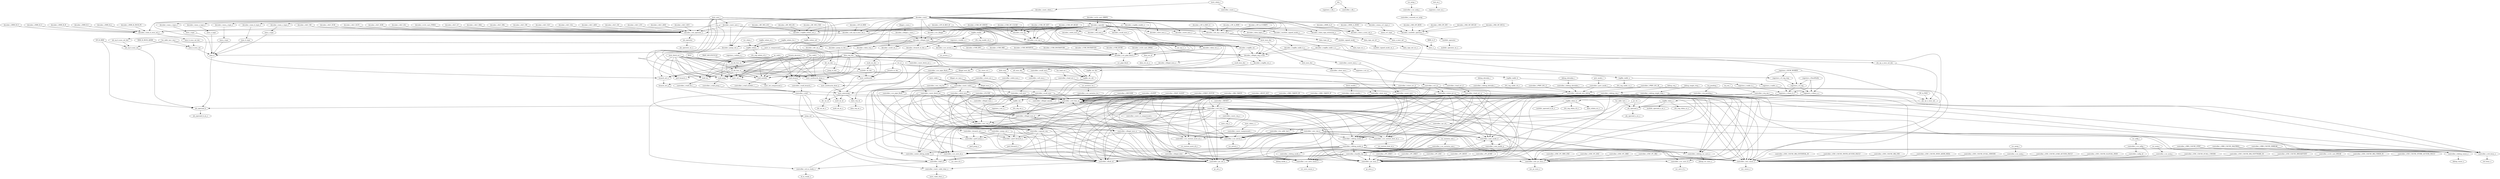 strict digraph "()" {
	regfile_wdata_ex_i -> regfile_wdata	 [weight=1.0];
	"decoder_i.ALU_EQ" -> "decoder_i.alu_operator_o"	 [weight=1.0];
	"decoder_i.CSR_OP_SET" -> "decoder_i.csr_op_o"	 [weight=1.0];
	"decoder_i.CSR_OP_SET" -> "decoder_i.csr_pipe_flush_o"	 [weight=2.0];
	"decoder_i.CSR_OP_SET" -> "decoder_i.csr_op"	 [weight=1.0];
	div_en_id -> div_en_ex_o	 [weight=1.0];
	"controller_i.instr_valid_i" -> "controller_i.ctrl_fsm_ns"	 [weight=1.0];
	"controller_i.instr_valid_i" -> "controller_i.perf_tbranch_o"	 [weight=1.0];
	"controller_i.instr_valid_i" -> "controller_i.wfi_insn"	 [weight=1.0];
	"controller_i.instr_valid_i" -> "controller_i.mret_insn"	 [weight=1.0];
	"controller_i.instr_valid_i" -> "controller_i.dret_insn"	 [weight=1.0];
	"controller_i.instr_valid_i" -> "controller_i.pc_set_o"	 [weight=1.0];
	"controller_i.instr_valid_i" -> "controller_i.pc_mux_o"	 [weight=1.0];
	"controller_i.instr_valid_i" -> "controller_i.perf_jump_o"	 [weight=1.0];
	"controller_i.instr_valid_i" -> "controller_i.ebrk_insn"	 [weight=1.0];
	"controller_i.instr_valid_i" -> "controller_i.halt_if"	 [weight=2.0];
	"controller_i.instr_valid_i" -> "controller_i.ecall_insn"	 [weight=1.0];
	"controller_i.instr_valid_i" -> "controller_i.enter_debug_mode"	 [weight=1.0];
	"controller_i.instr_valid_i" -> "controller_i.csr_pipe_flush"	 [weight=1.0];
	"controller_i.instr_valid_i" -> "controller_i.instr_fetch_err"	 [weight=1.0];
	"decoder_i.csr_illegal" -> "decoder_i.illegal_insn"	 [weight=1.0];
	clk_i -> "registers_i.clk_i"	 [weight=1.0];
	clk_i -> "controller_i.clk_i"	 [weight=1.0];
	"decoder_i.CSR_DPC" -> "decoder_i.csr_pipe_flush_o"	 [weight=1.0];
	"decoder_i.div_en_o" -> div_en_dec	 [weight=1.0];
	"controller_i.lsu_addr_last_i" -> "controller_i.csr_mtval_o"	 [weight=2.0];
	"controller_i.illegal_umode" -> "controller_i.illegal_insn_d"	 [weight=1.0];
	branch_decision_i -> instr_ret_o	 [weight=1.0];
	branch_decision_i -> instr_multicycle_done_n	 [weight=1.0];
	branch_decision_i -> id_wb_fsm_ns	 [weight=1.0];
	branch_decision_i -> branch_set_n	 [weight=1.0];
	branch_decision_i -> stall_branch	 [weight=1.0];
	imm_j_type -> imm_b	 [weight=1.0];
	"controller_i.fetch_enable_i" -> "controller_i.ctrl_fsm_ns"	 [weight=1.0];
	"controller_i.PC_ERET" -> "controller_i.pc_mux_o"	 [weight=1.0];
	"decoder_i.instr_rdata_i" -> "decoder_i.instr"	 [weight=1.0];
	"controller_i.EXC_CAUSE_INSN_ADDR_MISA" -> "controller_i.exc_cause_o"	 [weight=1.0];
	"registers_i.DataWidth" -> "registers_i.rdata_a_o"	 [weight=1.0];
	"registers_i.DataWidth" -> "registers_i.rdata_b_o"	 [weight=1.0];
	"registers_i.DataWidth" -> "registers_i.rf_reg"	 [weight=1.0];
	"controller_i.FLUSH" -> "controller_i.ctrl_fsm_ns"	 [weight=1.0];
	"controller_i.FLUSH" -> "controller_i.illegal_insn_d"	 [weight=1.0];
	"controller_i.FLUSH" -> "controller_i.exc_req_d"	 [weight=1.0];
	"decoder_i.sv2v_cast_F99D1" -> "decoder_i.alu_operator_o"	 [weight=1.0];
	"controller_i.EXC_CAUSE_ECALL_MMODE" -> "controller_i.exc_cause_o"	 [weight=1.0];
	"decoder_i.ALU_LT" -> "decoder_i.alu_operator_o"	 [weight=1.0];
	lsu_addr_incr_req_i -> imm_b_mux_sel	 [weight=1.0];
	lsu_addr_incr_req_i -> alu_op_a_mux_sel	 [weight=1.0];
	lsu_addr_incr_req_i -> alu_op_b_mux_sel	 [weight=1.0];
	imm_a -> alu_operand_a	 [weight=1.0];
	stall_lsu -> "controller_i.stall_lsu_i"	 [weight=1.0];
	csr_meip_i -> "controller_i.csr_meip_i"	 [weight=1.0];
	"decoder_i.MD_OP_REM" -> "decoder_i.multdiv_operator_o"	 [weight=2.0];
	alu_op_a_mux_sel_dec -> alu_op_a_mux_sel	 [weight=1.0];
	"decoder_i.multdiv_operator_o" -> multdiv_operator	 [weight=1.0];
	branch_in_dec -> instr_multicycle	 [weight=1.0];
	branch_in_dec -> stall_branch	 [weight=1.0];
	data_req_dec -> stall_lsu	 [weight=3.0];
	data_req_dec -> instr_multicycle	 [weight=1.0];
	data_req_dec -> instr_ret_o	 [weight=2.0];
	data_req_dec -> instr_multicycle_done_n	 [weight=2.0];
	data_req_dec -> regfile_we	 [weight=1.0];
	data_req_dec -> stall_multdiv	 [weight=2.0];
	data_req_dec -> stall_jump	 [weight=2.0];
	data_req_dec -> id_wb_fsm_ns	 [weight=2.0];
	data_req_dec -> data_req_id	 [weight=1.0];
	data_req_dec -> regfile_we_wb	 [weight=2.0];
	data_req_dec -> stall_branch	 [weight=2.0];
	"decoder_i.ALU_SRA" -> "decoder_i.alu_operator_o"	 [weight=2.0];
	"controller_i.exc_req_lsu" -> "controller_i.special_req"	 [weight=1.0];
	"decoder_i.ALU_SRL" -> "decoder_i.alu_operator_o"	 [weight=2.0];
	"controller_i.special_req" -> "controller_i.ctrl_fsm_ns"	 [weight=3.0];
	"controller_i.special_req" -> "controller_i.perf_tbranch_o"	 [weight=1.0];
	"controller_i.special_req" -> "controller_i.pc_set_o"	 [weight=1.0];
	"controller_i.special_req" -> "controller_i.pc_mux_o"	 [weight=1.0];
	"controller_i.special_req" -> "controller_i.perf_jump_o"	 [weight=1.0];
	"controller_i.special_req" -> "controller_i.halt_if"	 [weight=3.0];
	"controller_i.special_req" -> "controller_i.flush_id"	 [weight=1.0];
	debug_single_step_i -> "controller_i.debug_single_step_i"	 [weight=1.0];
	"decoder_i.jump_in_dec_o" -> jump_in_dec	 [weight=1.0];
	"decoder_i.alu_op_a_mux_sel_o" -> alu_op_a_mux_sel_dec	 [weight=1.0];
	"decoder_i.alu_op_a_mux_sel_o" -> "decoder_i.illegal_reg_rv32e"	 [weight=1.0];
	"decoder_i.ebrk_insn_o" -> ebrk_insn	 [weight=1.0];
	regfile_raddr_a -> "registers_i.raddr_a_i"	 [weight=1.0];
	regfile_raddr_a -> rfvi_reg_raddr_ra_o	 [weight=1.0];
	regfile_raddr_b -> "registers_i.raddr_b_i"	 [weight=1.0];
	regfile_raddr_b -> rfvi_reg_raddr_rb_o	 [weight=1.0];
	"controller_i.ctrl_fsm_ns" -> "controller_i.ctrl_fsm_cs"	 [weight=1.0];
	"controller_i.load_err_q" -> "controller_i.ctrl_fsm_ns"	 [weight=3.0];
	"controller_i.load_err_q" -> "controller_i.csr_restore_mret_id_o"	 [weight=1.0];
	"controller_i.load_err_q" -> "controller_i.pc_set_o"	 [weight=10.0];
	"controller_i.load_err_q" -> "controller_i.csr_save_id_o"	 [weight=8.0];
	"controller_i.load_err_q" -> "controller_i.csr_save_cause_o"	 [weight=8.0];
	"controller_i.load_err_q" -> "controller_i.exc_cause_o"	 [weight=6.0];
	"controller_i.load_err_q" -> "controller_i.pc_mux_o"	 [weight=9.0];
	"controller_i.load_err_q" -> "controller_i.csr_mtval_o"	 [weight=4.0];
	"controller_i.load_err_q" -> "controller_i.csr_restore_dret_id_o"	 [weight=1.0];
	"controller_i.load_err_q" -> "controller_i.flush_id"	 [weight=1.0];
	"controller_i.load_err_q" -> "controller_i.debug_mode_d"	 [weight=1.0];
	"controller_i.load_err_q" -> "controller_i.exc_pc_mux_o"	 [weight=7.0];
	"controller_i.load_err_q" -> "controller_i.nmi_mode_d"	 [weight=1.0];
	"controller_i.stall_jump_i" -> "controller_i.stall"	 [weight=1.0];
	"controller_i.PC_DRET" -> "controller_i.pc_mux_o"	 [weight=1.0];
	"controller_i.load_err_i" -> "controller_i.exc_req_lsu"	 [weight=1.0];
	"controller_i.load_err_i" -> "controller_i.load_err_d"	 [weight=1.0];
	"controller_i.store_err_q" -> "controller_i.ctrl_fsm_ns"	 [weight=3.0];
	"controller_i.store_err_q" -> "controller_i.csr_restore_mret_id_o"	 [weight=1.0];
	"controller_i.store_err_q" -> "controller_i.pc_set_o"	 [weight=10.0];
	"controller_i.store_err_q" -> "controller_i.csr_save_id_o"	 [weight=8.0];
	"controller_i.store_err_q" -> "controller_i.csr_save_cause_o"	 [weight=8.0];
	"controller_i.store_err_q" -> "controller_i.exc_cause_o"	 [weight=8.0];
	"controller_i.store_err_q" -> "controller_i.pc_mux_o"	 [weight=9.0];
	"controller_i.store_err_q" -> "controller_i.csr_mtval_o"	 [weight=6.0];
	"controller_i.store_err_q" -> "controller_i.csr_restore_dret_id_o"	 [weight=1.0];
	"controller_i.store_err_q" -> "controller_i.flush_id"	 [weight=1.0];
	"controller_i.store_err_q" -> "controller_i.debug_mode_d"	 [weight=1.0];
	"controller_i.store_err_q" -> "controller_i.exc_pc_mux_o"	 [weight=7.0];
	"controller_i.store_err_q" -> "controller_i.nmi_mode_d"	 [weight=1.0];
	"controller_i.load_err_d" -> "controller_i.load_err_q"	 [weight=1.0];
	lsu_load_err_i -> "controller_i.load_err_i"	 [weight=1.0];
	lsu_load_err_i -> regfile_we_wb	 [weight=1.0];
	"registers_i.raddr_a_i" -> "registers_i.rdata_a_o"	 [weight=1.0];
	"controller_i.jump_set_i" -> "controller_i.perf_tbranch_o"	 [weight=1.0];
	"controller_i.jump_set_i" -> "controller_i.pc_set_o"	 [weight=1.0];
	"controller_i.jump_set_i" -> "controller_i.pc_mux_o"	 [weight=1.0];
	"controller_i.jump_set_i" -> "controller_i.perf_jump_o"	 [weight=2.0];
	imm_b_type -> imm_b	 [weight=1.0];
	"decoder_i.ALU_OR" -> "decoder_i.alu_operator_o"	 [weight=2.0];
	irq_pending_i -> "controller_i.irq_pending_i"	 [weight=1.0];
	"controller_i.debug_ebreaku_i" -> "controller_i.ebreak_into_debug"	 [weight=1.0];
	imm_b_mux_sel -> imm_b	 [weight=8.0];
	"controller_i.irq_nm_i" -> "controller_i.ctrl_fsm_ns"	 [weight=1.0];
	"controller_i.irq_nm_i" -> "controller_i.ctrl_busy_o"	 [weight=1.0];
	"controller_i.irq_nm_i" -> "controller_i.exc_cause_o"	 [weight=5.0];
	"controller_i.irq_nm_i" -> "controller_i.handle_irq"	 [weight=1.0];
	"controller_i.irq_nm_i" -> "controller_i.nmi_mode_d"	 [weight=1.0];
	instr_rdata_c_i -> "controller_i.instr_compressed_i"	 [weight=1.0];
	"controller_i.PC_EXC" -> "controller_i.pc_mux_o"	 [weight=9.0];
	"controller_i.perf_tbranch_o" -> perf_tbranch_o	 [weight=1.0];
	"controller_i.rst_ni" -> "controller_i.load_err_q"	 [weight=2.0];
	"controller_i.rst_ni" -> "controller_i.store_err_q"	 [weight=2.0];
	"controller_i.rst_ni" -> "controller_i.ctrl_fsm_cs"	 [weight=2.0];
	"controller_i.rst_ni" -> "controller_i.debug_mode_q"	 [weight=2.0];
	"controller_i.rst_ni" -> "controller_i.illegal_insn_q"	 [weight=2.0];
	"controller_i.rst_ni" -> "controller_i.nmi_mode_q"	 [weight=2.0];
	"controller_i.rst_ni" -> "controller_i.exc_req_q"	 [weight=2.0];
	debug_ebreakm_i -> "controller_i.debug_ebreakm_i"	 [weight=1.0];
	alu_op_a_mux_sel -> alu_operand_a	 [weight=5.0];
	"controller_i.EXC_PC_IRQ" -> "controller_i.exc_pc_mux_o"	 [weight=6.0];
	"decoder_i.data_type_o" -> data_type_id	 [weight=1.0];
	"controller_i.csr_restore_mret_id_o" -> csr_restore_mret_id_o	 [weight=1.0];
	"controller_i.instr_fetch_err_i" -> "controller_i.instr_fetch_err"	 [weight=1.0];
	"controller_i.EXC_CAUSE_LOAD_ACCESS_FAULT" -> "controller_i.exc_cause_o"	 [weight=1.0];
	"decoder_i.OP_B_REG_B" -> "decoder_i.illegal_reg_rv32e"	 [weight=1.0];
	"decoder_i.OP_B_REG_B" -> "decoder_i.alu_op_b_mux_sel_o"	 [weight=22.0];
	"controller_i.csr_pipe_flush_i" -> "controller_i.csr_pipe_flush"	 [weight=1.0];
	"decoder_i.OP_A_IMM" -> "decoder_i.alu_op_a_mux_sel_o"	 [weight=3.0];
	"decoder_i.OP_A_CURRPC" -> "decoder_i.alu_op_a_mux_sel_o"	 [weight=6.0];
	multdiv_en_dec -> instr_multicycle	 [weight=1.0];
	multdiv_en_dec -> regfile_we	 [weight=1.0];
	multdiv_en_dec -> stall_multdiv	 [weight=1.0];
	"decoder_i.IMM_B_J" -> "decoder_i.imm_b_mux_sel_o"	 [weight=1.0];
	instr_multicycle -> instr_executing	 [weight=1.0];
	id_wb_fsm_cs -> stall_lsu	 [weight=2.0];
	id_wb_fsm_cs -> instr_ret_o	 [weight=3.0];
	id_wb_fsm_cs -> instr_multicycle_done_n	 [weight=6.0];
	id_wb_fsm_cs -> stall_multdiv	 [weight=2.0];
	id_wb_fsm_cs -> perf_branch_o	 [weight=1.0];
	id_wb_fsm_cs -> stall_jump	 [weight=2.0];
	id_wb_fsm_cs -> id_wb_fsm_ns	 [weight=7.0];
	id_wb_fsm_cs -> branch_set_n	 [weight=1.0];
	id_wb_fsm_cs -> regfile_we_wb	 [weight=1.0];
	id_wb_fsm_cs -> stall_branch	 [weight=2.0];
	"decoder_i.wfi_insn_o" -> wfi_insn_dec	 [weight=1.0];
	"controller_i.debug_req_i" -> "controller_i.ctrl_fsm_ns"	 [weight=1.0];
	"controller_i.debug_req_i" -> "controller_i.ctrl_busy_o"	 [weight=1.0];
	"controller_i.debug_req_i" -> "controller_i.debug_cause_o"	 [weight=2.0];
	"controller_i.debug_req_i" -> "controller_i.pc_set_o"	 [weight=2.0];
	"controller_i.debug_req_i" -> "controller_i.debug_csr_save_o"	 [weight=2.0];
	"controller_i.debug_req_i" -> "controller_i.csr_save_if_o"	 [weight=2.0];
	"controller_i.debug_req_i" -> "controller_i.csr_save_cause_o"	 [weight=2.0];
	"controller_i.debug_req_i" -> "controller_i.pc_mux_o"	 [weight=2.0];
	"controller_i.debug_req_i" -> "controller_i.flush_id"	 [weight=2.0];
	"controller_i.debug_req_i" -> "controller_i.enter_debug_mode"	 [weight=1.0];
	"controller_i.debug_req_i" -> "controller_i.debug_mode_d"	 [weight=2.0];
	"controller_i.debug_req_i" -> "controller_i.exc_pc_mux_o"	 [weight=2.0];
	"controller_i.ebrk_insn_i" -> "controller_i.ebrk_insn"	 [weight=1.0];
	regfile_rdata_a -> multdiv_operand_a_ex_o	 [weight=1.0];
	regfile_rdata_a -> rfvi_reg_rdata_ra_o	 [weight=1.0];
	regfile_rdata_a -> alu_operand_a	 [weight=1.0];
	regfile_rdata_b -> data_wdata_ex_o	 [weight=1.0];
	regfile_rdata_b -> multdiv_operand_b_ex_o	 [weight=1.0];
	regfile_rdata_b -> rfvi_reg_rdata_rb_o	 [weight=1.0];
	regfile_rdata_b -> alu_operand_b	 [weight=1.0];
	"decoder_i.CSR_OP_CLEAR" -> "decoder_i.csr_op_o"	 [weight=1.0];
	"decoder_i.CSR_OP_CLEAR" -> "decoder_i.csr_op"	 [weight=1.0];
	lsu_addr_last_i -> "controller_i.lsu_addr_last_i"	 [weight=1.0];
	lsu_addr_last_i -> alu_operand_a	 [weight=1.0];
	"decoder_i.ALU_SLT" -> "decoder_i.alu_operator_o"	 [weight=2.0];
	"controller_i.wfi_insn" -> "controller_i.illegal_umode"	 [weight=1.0];
	"controller_i.wfi_insn" -> "controller_i.special_req"	 [weight=1.0];
	"controller_i.wfi_insn" -> "controller_i.ctrl_fsm_ns"	 [weight=2.0];
	"decoder_i.imm_u_type_o" -> imm_u_type	 [weight=1.0];
	"decoder_i.ALU_SLL" -> "decoder_i.alu_operator_o"	 [weight=2.0];
	"controller_i.DBG_TAKEN_ID" -> "controller_i.ctrl_fsm_ns"	 [weight=1.0];
	"controller_i.DBG_TAKEN_IF" -> "controller_i.ctrl_fsm_ns"	 [weight=3.0];
	"decoder_i.illegal_reg_rv32e" -> "decoder_i.illegal_insn_o"	 [weight=1.0];
	"decoder_i.illegal_reg_rv32e" -> "decoder_i.regfile_we_o"	 [weight=1.0];
	instr_ret_o -> instr_ret_compressed_o	 [weight=1.0];
	instr_multicycle_done_q -> instr_multicycle_done_n	 [weight=1.0];
	instr_multicycle_done_q -> instr_executing	 [weight=1.0];
	mult_en_dec -> multdiv_en_dec	 [weight=1.0];
	mult_en_dec -> mult_en_id	 [weight=1.0];
	WAIT_MULTICYCLE -> id_wb_fsm_ns	 [weight=4.0];
	instr_multicycle_done_n -> instr_multicycle_done_q	 [weight=1.0];
	regfile_wdata_lsu_i -> regfile_wdata	 [weight=1.0];
	instr_fetch_err_i -> stall_lsu	 [weight=1.0];
	instr_fetch_err_i -> "controller_i.instr_fetch_err_i"	 [weight=1.0];
	instr_fetch_err_i -> instr_ret_o	 [weight=2.0];
	instr_fetch_err_i -> instr_multicycle_done_n	 [weight=5.0];
	instr_fetch_err_i -> stall_multdiv	 [weight=1.0];
	instr_fetch_err_i -> perf_branch_o	 [weight=1.0];
	instr_fetch_err_i -> stall_jump	 [weight=1.0];
	instr_fetch_err_i -> id_wb_fsm_ns	 [weight=4.0];
	instr_fetch_err_i -> branch_set_n	 [weight=1.0];
	instr_fetch_err_i -> instr_executing	 [weight=1.0];
	instr_fetch_err_i -> stall_branch	 [weight=1.0];
	regfile_wdata -> "registers_i.wdata_a_i"	 [weight=1.0];
	regfile_wdata -> rfvi_reg_wdata_rd_o	 [weight=1.0];
	"controller_i.debug_ebreakm_i" -> "controller_i.ebreak_into_debug"	 [weight=1.0];
	"registers_i.rdata_a_o" -> regfile_rdata_a	 [weight=1.0];
	"decoder_i.IMM_B_INCR_PC" -> "decoder_i.imm_b_mux_sel_o"	 [weight=3.0];
	multdiv_signed_mode -> multdiv_signed_mode_ex_o	 [weight=1.0];
	debug_ebreaku_i -> "controller_i.debug_ebreaku_i"	 [weight=1.0];
	"controller_i.stall_branch_i" -> "controller_i.stall"	 [weight=1.0];
	"controller_i.ecall_insn_i" -> "controller_i.ecall_insn"	 [weight=1.0];
	"decoder_i.IMM_A_Z" -> "decoder_i.imm_a_mux_sel_o"	 [weight=1.0];
	"controller_i.DECODE" -> "controller_i.ctrl_fsm_ns"	 [weight=10.0];
	instr_valid_i -> "controller_i.instr_valid_i"	 [weight=1.0];
	instr_valid_i -> illegal_insn_o	 [weight=1.0];
	pc_id_i -> "controller_i.pc_id_i"	 [weight=1.0];
	pc_id_i -> alu_operand_a	 [weight=1.0];
	"controller_i.SLEEP" -> "controller_i.ctrl_fsm_ns"	 [weight=1.0];
	"registers_i.raddr_b_i" -> "registers_i.rdata_b_o"	 [weight=1.0];
	"controller_i.mret_insn" -> "controller_i.illegal_umode"	 [weight=1.0];
	"controller_i.mret_insn" -> "controller_i.special_req"	 [weight=1.0];
	"controller_i.mret_insn" -> "controller_i.ctrl_fsm_ns"	 [weight=2.0];
	"controller_i.mret_insn" -> "controller_i.csr_restore_mret_id_o"	 [weight=1.0];
	"controller_i.mret_insn" -> "controller_i.pc_set_o"	 [weight=2.0];
	"controller_i.mret_insn" -> "controller_i.pc_mux_o"	 [weight=2.0];
	"controller_i.mret_insn" -> "controller_i.csr_restore_dret_id_o"	 [weight=1.0];
	"controller_i.mret_insn" -> "controller_i.debug_mode_d"	 [weight=1.0];
	"controller_i.mret_insn" -> "controller_i.nmi_mode_d"	 [weight=1.0];
	"controller_i.WAIT_SLEEP" -> "controller_i.ctrl_fsm_ns"	 [weight=1.0];
	"controller_i.EXC_PC_DBG_EXC" -> "controller_i.exc_pc_mux_o"	 [weight=1.0];
	"controller_i.EXC_CAUSE_ILLEGAL_INSN" -> "controller_i.exc_cause_o"	 [weight=1.0];
	"controller_i.csr_mfip_i" -> "controller_i.exc_cause_o"	 [weight=4.0];
	"controller_i.csr_mfip_i" -> "controller_i.mfip_id"	 [weight=135.0];
	"controller_i.ctrl_busy_o" -> ctrl_busy_o	 [weight=1.0];
	regfile_we -> "registers_i.we_a_i"	 [weight=1.0];
	regfile_we -> rfvi_reg_we_o	 [weight=1.0];
	"controller_i.csr_msip_i" -> "controller_i.exc_cause_o"	 [weight=2.0];
	"decoder_i.csr_op_o" -> "decoder_i.csr_pipe_flush_o"	 [weight=5.0];
	"decoder_i.csr_op_o" -> csr_op_o	 [weight=1.0];
	csr_mstatus_mie_i -> "controller_i.csr_mstatus_mie_i"	 [weight=1.0];
	"controller_i.debug_cause_o" -> debug_cause_o	 [weight=1.0];
	IDLE -> id_wb_fsm_cs	 [weight=1.0];
	IDLE -> id_wb_fsm_ns	 [weight=2.0];
	"controller_i.EXC_CAUSE_ECALL_UMODE" -> "controller_i.exc_cause_o"	 [weight=1.0];
	"controller_i.dret_insn" -> "controller_i.special_req"	 [weight=1.0];
	"controller_i.dret_insn" -> "controller_i.ctrl_fsm_ns"	 [weight=2.0];
	"controller_i.dret_insn" -> "controller_i.pc_set_o"	 [weight=1.0];
	"controller_i.dret_insn" -> "controller_i.pc_mux_o"	 [weight=1.0];
	"controller_i.dret_insn" -> "controller_i.csr_restore_dret_id_o"	 [weight=1.0];
	"controller_i.dret_insn" -> "controller_i.debug_mode_d"	 [weight=1.0];
	"controller_i.dret_insn" -> "controller_i.illegal_dret"	 [weight=1.0];
	stall_multdiv -> "controller_i.stall_multdiv_i"	 [weight=1.0];
	"registers_i.rst_ni" -> "registers_i.rf_reg_tmp"	 [weight=1.0];
	illegal_insn_o -> "controller_i.illegal_insn_i"	 [weight=1.0];
	"decoder_i.ALU_ADD" -> "decoder_i.alu_operator_o"	 [weight=29.0];
	"decoder_i.dret_insn_o" -> dret_insn_dec	 [weight=1.0];
	"controller_i.EXC_CAUSE_IRQ_SOFTWARE_M" -> "controller_i.exc_cause_o"	 [weight=1.0];
	regfile_wdata_sel -> regfile_wdata	 [weight=4.0];
	"controller_i.pc_set_o" -> pc_set_o	 [weight=1.0];
	"decoder_i.illegal_c_insn_i" -> "decoder_i.illegal_insn"	 [weight=1.0];
	"controller_i.DBG_CAUSE_STEP" -> "controller_i.debug_cause_o"	 [weight=1.0];
	mult_en_id -> mult_en_ex_o	 [weight=1.0];
	"decoder_i.instr_new_i" -> "decoder_i.alu_op_a_mux_sel_o"	 [weight=6.0];
	"decoder_i.instr_new_i" -> "decoder_i.alu_op_b_mux_sel_o"	 [weight=6.0];
	"decoder_i.instr_new_i" -> "decoder_i.imm_b_mux_sel_o"	 [weight=5.0];
	"decoder_i.instr_new_i" -> "decoder_i.jump_set_o"	 [weight=3.0];
	"decoder_i.instr_new_i" -> "decoder_i.regfile_we"	 [weight=5.0];
	"decoder_i.instr_new_i" -> "decoder_i.alu_operator_o"	 [weight=5.0];
	"decoder_i.ALU_GE" -> "decoder_i.alu_operator_o"	 [weight=1.0];
	"controller_i.stall_multdiv_i" -> "controller_i.stall"	 [weight=1.0];
	"decoder_i.ALU_LTU" -> "decoder_i.alu_operator_o"	 [weight=1.0];
	csr_rdata_i -> regfile_wdata	 [weight=1.0];
	lsu_store_err_i -> "controller_i.store_err_i"	 [weight=1.0];
	jump_set -> "controller_i.jump_set_i"	 [weight=1.0];
	"decoder_i.csr_pipe_flush_o" -> csr_pipe_flush	 [weight=1.0];
	"controller_i.instr_is_compressed_i" -> "controller_i.csr_mtval_o"	 [weight=1.0];
	IMM_A_Z -> imm_a	 [weight=1.0];
	stall_jump -> "controller_i.stall_jump_i"	 [weight=1.0];
	id_wb_fsm_ns -> id_wb_fsm_cs	 [weight=1.0];
	"controller_i.debug_csr_save_o" -> debug_csr_save_o	 [weight=1.0];
	"controller_i.irq_pending_i" -> "controller_i.ctrl_fsm_ns"	 [weight=1.0];
	"controller_i.irq_pending_i" -> "controller_i.ctrl_busy_o"	 [weight=1.0];
	"controller_i.irq_pending_i" -> "controller_i.handle_irq"	 [weight=1.0];
	data_sign_ext_id -> data_sign_ext_ex_o	 [weight=1.0];
	"controller_i.pc_id_i" -> "controller_i.csr_mtval_o"	 [weight=1.0];
	data_req_id -> data_req_ex_o	 [weight=1.0];
	"decoder_i.data_req_o" -> data_req_dec	 [weight=1.0];
	"controller_i.stall" -> "controller_i.ctrl_fsm_ns"	 [weight=2.0];
	"controller_i.stall" -> "controller_i.halt_if"	 [weight=3.0];
	"controller_i.stall" -> "controller_i.flush_id"	 [weight=1.0];
	"controller_i.stall" -> "controller_i.instr_valid_clear_o"	 [weight=1.0];
	"controller_i.stall" -> "controller_i.id_in_ready_o"	 [weight=1.0];
	"decoder_i.imm_a_mux_sel_o" -> imm_a_mux_sel	 [weight=1.0];
	"controller_i.store_err_i" -> "controller_i.exc_req_lsu"	 [weight=1.0];
	"controller_i.store_err_i" -> "controller_i.store_err_d"	 [weight=1.0];
	"registers_i.rdata_b_o" -> regfile_rdata_b	 [weight=1.0];
	"controller_i.store_err_d" -> "controller_i.store_err_q"	 [weight=1.0];
	"decoder_i.multdiv_signed_mode_o" -> multdiv_signed_mode	 [weight=1.0];
	"decoder_i.ALU_AND" -> "decoder_i.alu_operator_o"	 [weight=2.0];
	csr_mfip_i -> "controller_i.csr_mfip_i"	 [weight=1.0];
	"decoder_i.IMM_B_S" -> "decoder_i.imm_b_mux_sel_o"	 [weight=1.0];
	"decoder_i.IMM_B_U" -> "decoder_i.imm_b_mux_sel_o"	 [weight=2.0];
	"decoder_i.IMM_A_ZERO" -> "decoder_i.imm_a_mux_sel_o"	 [weight=2.0];
	"decoder_i.IMM_B_B" -> "decoder_i.imm_b_mux_sel_o"	 [weight=1.0];
	"decoder_i.ALU_GEU" -> "decoder_i.alu_operator_o"	 [weight=1.0];
	"decoder_i.ALU_NE" -> "decoder_i.alu_operator_o"	 [weight=1.0];
	"decoder_i.csr_op" -> "decoder_i.csr_op_o"	 [weight=3.0];
	"decoder_i.IMM_B_I" -> "decoder_i.imm_b_mux_sel_o"	 [weight=23.0];
	"controller_i.csr_save_if_o" -> csr_save_if_o	 [weight=1.0];
	alu_operator -> alu_operator_ex_o	 [weight=1.0];
	"decoder_i.data_sign_extension_o" -> data_sign_ext_id	 [weight=1.0];
	"controller_i.instr_req_o" -> instr_req_o	 [weight=1.0];
	illegal_csr_insn_i -> regfile_we	 [weight=1.0];
	illegal_csr_insn_i -> illegal_insn_o	 [weight=1.0];
	multdiv_operator -> multdiv_operator_ex_o	 [weight=1.0];
	"decoder_i.imm_i_type_o" -> imm_i_type	 [weight=1.0];
	data_type_id -> data_type_ex_o	 [weight=1.0];
	"controller_i.RESET" -> "controller_i.ctrl_fsm_cs"	 [weight=1.0];
	"controller_i.csr_mstatus_tw_i" -> "controller_i.illegal_umode"	 [weight=1.0];
	illegal_c_insn_i -> "decoder_i.illegal_c_insn_i"	 [weight=1.0];
	"controller_i.PC_BOOT" -> "controller_i.pc_mux_o"	 [weight=3.0];
	irq_nm_i -> "controller_i.irq_nm_i"	 [weight=1.0];
	"registers_i.NUM_WORDS" -> "registers_i.rdata_a_o"	 [weight=1.0];
	"registers_i.NUM_WORDS" -> "registers_i.rdata_b_o"	 [weight=1.0];
	"registers_i.NUM_WORDS" -> "registers_i.rf_reg"	 [weight=1.0];
	"registers_i.NUM_WORDS" -> "registers_i.rf_reg_tmp"	 [weight=1.0];
	"decoder_i.OP_A_REG_A" -> "decoder_i.alu_op_a_mux_sel_o"	 [weight=47.0];
	"decoder_i.OP_A_REG_A" -> "decoder_i.illegal_reg_rv32e"	 [weight=1.0];
	branch_set_n -> branch_set_q	 [weight=1.0];
	branch_set_q -> "controller_i.branch_set_i"	 [weight=1.0];
	"controller_i.dret_insn_i" -> "controller_i.dret_insn"	 [weight=1.0];
	csr_mstatus_tw_i -> "controller_i.csr_mstatus_tw_i"	 [weight=1.0];
	regfile_we_wb -> regfile_we	 [weight=1.0];
	"decoder_i.imm_j_type_o" -> imm_j_type	 [weight=1.0];
	"controller_i.EXC_CAUSE_BREAKPOINT" -> "controller_i.exc_cause_o"	 [weight=1.0];
	csr_msip_i -> "controller_i.csr_msip_i"	 [weight=1.0];
	instr_new_i -> stall_lsu	 [weight=1.0];
	instr_new_i -> instr_ret_o	 [weight=2.0];
	instr_new_i -> instr_multicycle_done_n	 [weight=5.0];
	instr_new_i -> stall_multdiv	 [weight=1.0];
	instr_new_i -> "decoder_i.instr_new_i"	 [weight=1.0];
	instr_new_i -> perf_branch_o	 [weight=1.0];
	instr_new_i -> stall_jump	 [weight=1.0];
	instr_new_i -> id_wb_fsm_ns	 [weight=4.0];
	instr_new_i -> branch_set_n	 [weight=1.0];
	instr_new_i -> instr_executing	 [weight=1.0];
	instr_new_i -> stall_branch	 [weight=1.0];
	"controller_i.sv2v_cast_89EA8" -> "controller_i.exc_cause_o"	 [weight=1.0];
	"decoder_i.CSR_OP_WRITE" -> "decoder_i.csr_pipe_flush_o"	 [weight=2.0];
	"decoder_i.CSR_OP_WRITE" -> "decoder_i.csr_op"	 [weight=1.0];
	"decoder_i.alu_op_b_mux_sel_o" -> "decoder_i.illegal_reg_rv32e"	 [weight=1.0];
	"decoder_i.alu_op_b_mux_sel_o" -> alu_op_b_mux_sel_dec	 [weight=1.0];
	imm_s_type -> imm_b	 [weight=1.0];
	imm_b -> alu_operand_b	 [weight=1.0];
	"decoder_i.CSR_MIE" -> "decoder_i.csr_pipe_flush_o"	 [weight=1.0];
	"controller_i.csr_save_id_o" -> csr_save_id_o	 [weight=1.0];
	"decoder_i.imm_b_mux_sel_o" -> imm_b_mux_sel_dec	 [weight=1.0];
	"controller_i.PRIV_LVL_M" -> "controller_i.illegal_umode"	 [weight=1.0];
	"controller_i.PRIV_LVL_M" -> "controller_i.exc_cause_o"	 [weight=1.0];
	"controller_i.PRIV_LVL_M" -> "controller_i.ebreak_into_debug"	 [weight=1.0];
	imm_u_type -> imm_b	 [weight=1.0];
	wfi_insn_dec -> "controller_i.wfi_insn_i"	 [weight=1.0];
	"controller_i.PRIV_LVL_U" -> "controller_i.ebreak_into_debug"	 [weight=1.0];
	"controller_i.EXC_CAUSE_IRQ_TIMER_M" -> "controller_i.exc_cause_o"	 [weight=1.0];
	"controller_i.instr_i" -> "controller_i.csr_mtval_o"	 [weight=1.0];
	"decoder_i.illegal_insn_o" -> illegal_insn_dec	 [weight=1.0];
	"decoder_i.regfile_wdata_sel_o" -> regfile_wdata_sel	 [weight=1.0];
	data_we_id -> data_we_ex_o	 [weight=1.0];
	"decoder_i.CSR_MSTATUS" -> "decoder_i.csr_pipe_flush_o"	 [weight=1.0];
	"controller_i.csr_save_cause_o" -> csr_save_cause_o	 [weight=1.0];
	"decoder_i.csr_access_o" -> csr_access_o	 [weight=1.0];
	"decoder_i.csr_access_o" -> "decoder_i.csr_pipe_flush_o"	 [weight=3.0];
	debug_req_i -> "controller_i.debug_req_i"	 [weight=1.0];
	"decoder_i.ecall_insn_o" -> ecall_insn_dec	 [weight=1.0];
	csr_mtip_i -> "controller_i.csr_mtip_i"	 [weight=1.0];
	"controller_i.exc_cause_o" -> exc_cause_o	 [weight=1.0];
	"controller_i.instr_compressed_i" -> "controller_i.csr_mtval_o"	 [weight=1.0];
	"decoder_i.RF_WD_LSU" -> "decoder_i.regfile_wdata_sel_o"	 [weight=1.0];
	"decoder_i.mult_en_o" -> mult_en_dec	 [weight=1.0];
	"decoder_i.branch_in_dec_o" -> branch_in_dec	 [weight=1.0];
	"decoder_i.regfile_raddr_a_o" -> regfile_raddr_a	 [weight=1.0];
	"decoder_i.regfile_raddr_a_o" -> "decoder_i.illegal_reg_rv32e"	 [weight=1.0];
	"decoder_i.illegal_insn" -> "decoder_i.div_en_o"	 [weight=1.0];
	"decoder_i.illegal_insn" -> "decoder_i.jump_in_dec_o"	 [weight=1.0];
	"decoder_i.illegal_insn" -> "decoder_i.data_req_o"	 [weight=1.0];
	"decoder_i.illegal_insn" -> "decoder_i.illegal_insn_o"	 [weight=1.0];
	"decoder_i.illegal_insn" -> "decoder_i.csr_access_o"	 [weight=1.0];
	"decoder_i.illegal_insn" -> "decoder_i.mult_en_o"	 [weight=1.0];
	"decoder_i.illegal_insn" -> "decoder_i.branch_in_dec_o"	 [weight=1.0];
	"decoder_i.illegal_insn" -> "decoder_i.jump_set_o"	 [weight=1.0];
	"decoder_i.illegal_insn" -> "decoder_i.regfile_we"	 [weight=1.0];
	"decoder_i.illegal_insn" -> "decoder_i.data_we_o"	 [weight=1.0];
	zimm_rs1_type -> imm_a	 [weight=1.0];
	"controller_i.handle_irq" -> "controller_i.ctrl_fsm_ns"	 [weight=3.0];
	"controller_i.handle_irq" -> "controller_i.pc_set_o"	 [weight=5.0];
	"controller_i.handle_irq" -> "controller_i.csr_save_if_o"	 [weight=5.0];
	"controller_i.handle_irq" -> "controller_i.csr_save_cause_o"	 [weight=5.0];
	"controller_i.handle_irq" -> "controller_i.exc_cause_o"	 [weight=5.0];
	"controller_i.handle_irq" -> "controller_i.pc_mux_o"	 [weight=5.0];
	"controller_i.handle_irq" -> "controller_i.halt_if"	 [weight=3.0];
	"controller_i.handle_irq" -> "controller_i.flush_id"	 [weight=2.0];
	"controller_i.handle_irq" -> "controller_i.exc_pc_mux_o"	 [weight=5.0];
	"controller_i.handle_irq" -> "controller_i.nmi_mode_d"	 [weight=1.0];
	csr_pipe_flush -> "controller_i.csr_pipe_flush_i"	 [weight=1.0];
	"decoder_i.instr" -> "decoder_i.csr_illegal"	 [weight=2.0];
	"decoder_i.instr" -> "decoder_i.div_en_o"	 [weight=12.0];
	"decoder_i.instr" -> "decoder_i.multdiv_operator_o"	 [weight=24.0];
	"decoder_i.instr" -> "decoder_i.jump_in_dec_o"	 [weight=1.0];
	"decoder_i.instr" -> "decoder_i.alu_op_a_mux_sel_o"	 [weight=13.0];
	"decoder_i.instr" -> "decoder_i.ebrk_insn_o"	 [weight=2.0];
	"decoder_i.instr" -> "decoder_i.data_type_o"	 [weight=6.0];
	"decoder_i.instr" -> "decoder_i.wfi_insn_o"	 [weight=2.0];
	"decoder_i.instr" -> "decoder_i.imm_u_type_o"	 [weight=1.0];
	"decoder_i.instr" -> "decoder_i.csr_op_o"	 [weight=1.0];
	"decoder_i.instr" -> "decoder_i.dret_insn_o"	 [weight=2.0];
	"decoder_i.instr" -> "decoder_i.csr_pipe_flush_o"	 [weight=6.0];
	"decoder_i.instr" -> "decoder_i.imm_a_mux_sel_o"	 [weight=6.0];
	"decoder_i.instr" -> "decoder_i.multdiv_signed_mode_o"	 [weight=24.0];
	"decoder_i.instr" -> "decoder_i.csr_op"	 [weight=6.0];
	"decoder_i.instr" -> "decoder_i.data_sign_extension_o"	 [weight=1.0];
	"decoder_i.instr" -> "decoder_i.imm_i_type_o"	 [weight=1.0];
	"decoder_i.instr" -> "decoder_i.imm_j_type_o"	 [weight=1.0];
	"decoder_i.instr" -> "decoder_i.alu_op_b_mux_sel_o"	 [weight=16.0];
	"decoder_i.instr" -> "decoder_i.imm_b_mux_sel_o"	 [weight=8.0];
	"decoder_i.instr" -> "decoder_i.regfile_wdata_sel_o"	 [weight=6.0];
	"decoder_i.instr" -> "decoder_i.csr_access_o"	 [weight=6.0];
	"decoder_i.instr" -> "decoder_i.ecall_insn_o"	 [weight=2.0];
	"decoder_i.instr" -> "decoder_i.mult_en_o"	 [weight=12.0];
	"decoder_i.instr" -> "decoder_i.regfile_raddr_a_o"	 [weight=1.0];
	"decoder_i.instr" -> "decoder_i.illegal_insn"	 [weight=52.0];
	"decoder_i.instr" -> "decoder_i.jump_set_o"	 [weight=1.0];
	"decoder_i.instr" -> "decoder_i.opcode"	 [weight=1.0];
	"decoder_i.instr" -> "decoder_i.regfile_raddr_b_o"	 [weight=1.0];
	"decoder_i.instr" -> "decoder_i.imm_s_type_o"	 [weight=1.0];
	"decoder_i.instr" -> "decoder_i.regfile_waddr_o"	 [weight=1.0];
	"decoder_i.instr" -> "decoder_i.imm_b_type_o"	 [weight=1.0];
	"decoder_i.instr" -> "decoder_i.regfile_we"	 [weight=8.0];
	"decoder_i.instr" -> "decoder_i.alu_operator_o"	 [weight=75.0];
	"decoder_i.instr" -> "decoder_i.zimm_rs1_type_o"	 [weight=1.0];
	"decoder_i.instr" -> "decoder_i.mret_insn_o"	 [weight=2.0];
	"controller_i.EXC_CAUSE_STORE_ACCESS_FAULT" -> "controller_i.exc_cause_o"	 [weight=1.0];
	"decoder_i.jump_set_o" -> jump_set	 [weight=1.0];
	"decoder_i.opcode" -> "decoder_i.csr_illegal"	 [weight=1.0];
	"decoder_i.opcode" -> "decoder_i.div_en_o"	 [weight=4.0];
	"decoder_i.opcode" -> "decoder_i.multdiv_operator_o"	 [weight=8.0];
	"decoder_i.opcode" -> "decoder_i.jump_in_dec_o"	 [weight=6.0];
	"decoder_i.opcode" -> "decoder_i.alu_op_a_mux_sel_o"	 [weight=60.0];
	"decoder_i.opcode" -> "decoder_i.ebrk_insn_o"	 [weight=1.0];
	"decoder_i.opcode" -> "decoder_i.data_type_o"	 [weight=10.0];
	"decoder_i.opcode" -> "decoder_i.wfi_insn_o"	 [weight=1.0];
	"decoder_i.opcode" -> "decoder_i.dret_insn_o"	 [weight=1.0];
	"decoder_i.opcode" -> "decoder_i.data_req_o"	 [weight=10.0];
	"decoder_i.opcode" -> "decoder_i.imm_a_mux_sel_o"	 [weight=7.0];
	"decoder_i.opcode" -> "decoder_i.multdiv_signed_mode_o"	 [weight=8.0];
	"decoder_i.opcode" -> "decoder_i.csr_op"	 [weight=3.0];
	"decoder_i.opcode" -> "decoder_i.data_sign_extension_o"	 [weight=4.0];
	"decoder_i.opcode" -> "decoder_i.alu_op_b_mux_sel_o"	 [weight=65.0];
	"decoder_i.opcode" -> "decoder_i.imm_b_mux_sel_o"	 [weight=30.0];
	"decoder_i.opcode" -> "decoder_i.regfile_wdata_sel_o"	 [weight=10.0];
	"decoder_i.opcode" -> "decoder_i.csr_access_o"	 [weight=6.0];
	"decoder_i.opcode" -> "decoder_i.ecall_insn_o"	 [weight=1.0];
	"decoder_i.opcode" -> "decoder_i.mult_en_o"	 [weight=4.0];
	"decoder_i.opcode" -> "decoder_i.branch_in_dec_o"	 [weight=9.0];
	"decoder_i.opcode" -> "decoder_i.illegal_insn"	 [weight=28.0];
	"decoder_i.opcode" -> "decoder_i.jump_set_o"	 [weight=3.0];
	"decoder_i.opcode" -> "decoder_i.regfile_we"	 [weight=50.0];
	"decoder_i.opcode" -> "decoder_i.alu_operator_o"	 [weight=53.0];
	"decoder_i.opcode" -> "decoder_i.data_we_o"	 [weight=6.0];
	"decoder_i.opcode" -> "decoder_i.mret_insn_o"	 [weight=1.0];
	"controller_i.pc_mux_o" -> pc_mux_o	 [weight=1.0];
	"controller_i.ctrl_fsm_cs" -> "controller_i.ctrl_fsm_ns"	 [weight=36.0];
	"controller_i.ctrl_fsm_cs" -> "controller_i.perf_tbranch_o"	 [weight=1.0];
	"controller_i.ctrl_fsm_cs" -> "controller_i.csr_restore_mret_id_o"	 [weight=1.0];
	"controller_i.ctrl_fsm_cs" -> "controller_i.ctrl_busy_o"	 [weight=2.0];
	"controller_i.ctrl_fsm_cs" -> "controller_i.debug_cause_o"	 [weight=3.0];
	"controller_i.ctrl_fsm_cs" -> "controller_i.pc_set_o"	 [weight=21.0];
	"controller_i.ctrl_fsm_cs" -> "controller_i.debug_csr_save_o"	 [weight=3.0];
	"controller_i.ctrl_fsm_cs" -> "controller_i.csr_save_if_o"	 [weight=7.0];
	"controller_i.ctrl_fsm_cs" -> "controller_i.instr_req_o"	 [weight=6.0];
	"controller_i.ctrl_fsm_cs" -> "controller_i.csr_save_id_o"	 [weight=9.0];
	"controller_i.ctrl_fsm_cs" -> "controller_i.csr_save_cause_o"	 [weight=16.0];
	"controller_i.ctrl_fsm_cs" -> "controller_i.exc_cause_o"	 [weight=11.0];
	"controller_i.ctrl_fsm_cs" -> "controller_i.pc_mux_o"	 [weight=20.0];
	"controller_i.ctrl_fsm_cs" -> "controller_i.perf_jump_o"	 [weight=1.0];
	"controller_i.ctrl_fsm_cs" -> "controller_i.halt_if"	 [weight=21.0];
	"controller_i.ctrl_fsm_cs" -> "controller_i.csr_mtval_o"	 [weight=4.0];
	"controller_i.ctrl_fsm_cs" -> "controller_i.csr_restore_dret_id_o"	 [weight=1.0];
	"controller_i.ctrl_fsm_cs" -> "controller_i.flush_id"	 [weight=21.0];
	"controller_i.ctrl_fsm_cs" -> "controller_i.debug_mode_d"	 [weight=4.0];
	"controller_i.ctrl_fsm_cs" -> "controller_i.exc_pc_mux_o"	 [weight=15.0];
	"controller_i.ctrl_fsm_cs" -> "controller_i.illegal_insn_d"	 [weight=1.0];
	"controller_i.ctrl_fsm_cs" -> "controller_i.nmi_mode_d"	 [weight=2.0];
	"controller_i.ctrl_fsm_cs" -> "controller_i.exc_req_d"	 [weight=1.0];
	"decoder_i.regfile_raddr_b_o" -> regfile_raddr_b	 [weight=1.0];
	"decoder_i.regfile_raddr_b_o" -> "decoder_i.illegal_reg_rv32e"	 [weight=1.0];
	"controller_i.EXC_CAUSE_IRQ_EXTERNAL_M" -> "controller_i.exc_cause_o"	 [weight=1.0];
	"decoder_i.OP_B_IMM" -> "decoder_i.alu_op_b_mux_sel_o"	 [weight=39.0];
	"controller_i.EXC_PC_EXC" -> "controller_i.exc_pc_mux_o"	 [weight=1.0];
	regfile_waddr -> "registers_i.waddr_a_i"	 [weight=1.0];
	regfile_waddr -> rfvi_reg_waddr_rd_o	 [weight=1.0];
	"controller_i.perf_jump_o" -> perf_jump_o	 [weight=1.0];
	"controller_i.ebrk_insn" -> "controller_i.ctrl_fsm_ns"	 [weight=1.0];
	"controller_i.ebrk_insn" -> "controller_i.pc_set_o"	 [weight=1.0];
	"controller_i.ebrk_insn" -> "controller_i.csr_save_id_o"	 [weight=1.0];
	"controller_i.ebrk_insn" -> "controller_i.csr_save_cause_o"	 [weight=1.0];
	"controller_i.ebrk_insn" -> "controller_i.exc_cause_o"	 [weight=3.0];
	"controller_i.ebrk_insn" -> "controller_i.csr_mtval_o"	 [weight=2.0];
	"controller_i.ebrk_insn" -> "controller_i.flush_id"	 [weight=1.0];
	"controller_i.ebrk_insn" -> "controller_i.exc_req_d"	 [weight=1.0];
	"controller_i.mfip_id" -> "controller_i.exc_cause_o"	 [weight=1.0];
	"controller_i.branch_set_i" -> "controller_i.perf_tbranch_o"	 [weight=2.0];
	"controller_i.branch_set_i" -> "controller_i.pc_set_o"	 [weight=1.0];
	"controller_i.branch_set_i" -> "controller_i.pc_mux_o"	 [weight=1.0];
	"controller_i.branch_set_i" -> "controller_i.perf_jump_o"	 [weight=1.0];
	"controller_i.halt_if" -> "controller_i.instr_valid_clear_o"	 [weight=1.0];
	"controller_i.halt_if" -> "controller_i.id_in_ready_o"	 [weight=1.0];
	instr_rdata_i -> "decoder_i.instr_rdata_i"	 [weight=1.0];
	instr_rdata_i -> "controller_i.instr_i"	 [weight=1.0];
	"controller_i.csr_mtval_o" -> csr_mtval_o	 [weight=1.0];
	test_en_i -> "registers_i.test_en_i"	 [weight=1.0];
	ecall_insn_dec -> "controller_i.ecall_insn_i"	 [weight=1.0];
	"controller_i.csr_restore_dret_id_o" -> csr_restore_dret_id_o	 [weight=1.0];
	"controller_i.priv_mode_i" -> "controller_i.illegal_umode"	 [weight=1.0];
	"controller_i.priv_mode_i" -> "controller_i.exc_cause_o"	 [weight=1.0];
	"controller_i.priv_mode_i" -> "controller_i.ebreak_into_debug"	 [weight=1.0];
	"controller_i.wfi_insn_i" -> "controller_i.wfi_insn"	 [weight=1.0];
	"decoder_i.RF_WD_EX" -> "decoder_i.regfile_wdata_sel_o"	 [weight=1.0];
	ex_valid_i -> stall_lsu	 [weight=1.0];
	ex_valid_i -> instr_ret_o	 [weight=1.0];
	ex_valid_i -> instr_multicycle_done_n	 [weight=1.0];
	ex_valid_i -> stall_multdiv	 [weight=1.0];
	ex_valid_i -> stall_jump	 [weight=1.0];
	ex_valid_i -> id_wb_fsm_ns	 [weight=1.0];
	ex_valid_i -> regfile_we_wb	 [weight=1.0];
	ex_valid_i -> stall_branch	 [weight=1.0];
	"decoder_i.imm_s_type_o" -> imm_s_type	 [weight=1.0];
	"decoder_i.CSR_DSCRATCH0" -> "decoder_i.csr_pipe_flush_o"	 [weight=1.0];
	"decoder_i.CSR_DSCRATCH1" -> "decoder_i.csr_pipe_flush_o"	 [weight=1.0];
	regfile_we_dec -> regfile_we	 [weight=1.0];
	regfile_we_dec -> regfile_we_wb	 [weight=1.0];
	"controller_i.FIRST_FETCH" -> "controller_i.ctrl_fsm_ns"	 [weight=2.0];
	"controller_i.csr_mstatus_mie_i" -> "controller_i.handle_irq"	 [weight=1.0];
	"controller_i.ebreak_into_debug" -> "controller_i.ctrl_fsm_ns"	 [weight=1.0];
	"controller_i.ebreak_into_debug" -> "controller_i.debug_cause_o"	 [weight=1.0];
	"controller_i.ebreak_into_debug" -> "controller_i.pc_set_o"	 [weight=1.0];
	"controller_i.ebreak_into_debug" -> "controller_i.debug_csr_save_o"	 [weight=1.0];
	"controller_i.ebreak_into_debug" -> "controller_i.csr_save_id_o"	 [weight=2.0];
	"controller_i.ebreak_into_debug" -> "controller_i.csr_save_cause_o"	 [weight=2.0];
	"controller_i.ebreak_into_debug" -> "controller_i.exc_cause_o"	 [weight=1.0];
	"controller_i.ebreak_into_debug" -> "controller_i.flush_id"	 [weight=1.0];
	div_en_dec -> div_en_id	 [weight=1.0];
	div_en_dec -> multdiv_en_dec	 [weight=1.0];
	"decoder_i.ALU_SUB" -> "decoder_i.alu_operator_o"	 [weight=1.0];
	"decoder_i.ALU_SLTU" -> "decoder_i.alu_operator_o"	 [weight=3.0];
	"controller_i.EXC_PC_DBD" -> "controller_i.exc_pc_mux_o"	 [weight=3.0];
	fetch_enable_i -> "controller_i.fetch_enable_i"	 [weight=1.0];
	"controller_i.ecall_insn" -> "controller_i.ctrl_fsm_ns"	 [weight=1.0];
	"controller_i.ecall_insn" -> "controller_i.pc_set_o"	 [weight=1.0];
	"controller_i.ecall_insn" -> "controller_i.csr_save_id_o"	 [weight=1.0];
	"controller_i.ecall_insn" -> "controller_i.csr_save_cause_o"	 [weight=1.0];
	"controller_i.ecall_insn" -> "controller_i.exc_cause_o"	 [weight=4.0];
	"controller_i.ecall_insn" -> "controller_i.csr_mtval_o"	 [weight=2.0];
	"controller_i.ecall_insn" -> "controller_i.flush_id"	 [weight=1.0];
	"controller_i.ecall_insn" -> "controller_i.exc_req_d"	 [weight=1.0];
	"decoder_i.MD_OP_DIV" -> "decoder_i.multdiv_operator_o"	 [weight=2.0];
	"controller_i.flush_id" -> "controller_i.instr_valid_clear_o"	 [weight=1.0];
	"decoder_i.regfile_waddr_o" -> "decoder_i.illegal_reg_rv32e"	 [weight=1.0];
	"decoder_i.regfile_waddr_o" -> regfile_waddr	 [weight=1.0];
	"decoder_i.imm_b_type_o" -> imm_b_type	 [weight=1.0];
	"controller_i.enter_debug_mode" -> "controller_i.ctrl_fsm_ns"	 [weight=4.0];
	"controller_i.enter_debug_mode" -> "controller_i.halt_if"	 [weight=4.0];
	"controller_i.enter_debug_mode" -> "controller_i.flush_id"	 [weight=1.0];
	"registers_i.rf_reg" -> "registers_i.rdata_a_o"	 [weight=1.0];
	"registers_i.rf_reg" -> "registers_i.rdata_b_o"	 [weight=1.0];
	"controller_i.instr_valid_clear_o" -> instr_valid_clear_o	 [weight=1.0];
	"decoder_i.regfile_we" -> "decoder_i.illegal_reg_rv32e"	 [weight=1.0];
	"decoder_i.regfile_we" -> "decoder_i.regfile_we_o"	 [weight=1.0];
	"controller_i.IRQ_TAKEN" -> "controller_i.ctrl_fsm_ns"	 [weight=3.0];
	"controller_i.debug_mode_o" -> debug_mode_o	 [weight=1.0];
	"decoder_i.alu_operator_o" -> alu_operator	 [weight=1.0];
	"controller_i.debug_mode_d" -> "controller_i.debug_mode_q"	 [weight=1.0];
	"controller_i.csr_pipe_flush" -> "controller_i.special_req"	 [weight=1.0];
	"controller_i.csr_pipe_flush" -> "controller_i.ctrl_fsm_ns"	 [weight=1.0];
	imm_i_type -> imm_b	 [weight=1.0];
	"controller_i.debug_mode_q" -> "controller_i.ctrl_fsm_ns"	 [weight=2.0];
	"controller_i.debug_mode_q" -> "controller_i.ctrl_busy_o"	 [weight=1.0];
	"controller_i.debug_mode_q" -> "controller_i.debug_cause_o"	 [weight=1.0];
	"controller_i.debug_mode_q" -> "controller_i.pc_set_o"	 [weight=1.0];
	"controller_i.debug_mode_q" -> "controller_i.debug_csr_save_o"	 [weight=1.0];
	"controller_i.debug_mode_q" -> "controller_i.csr_save_id_o"	 [weight=2.0];
	"controller_i.debug_mode_q" -> "controller_i.csr_save_cause_o"	 [weight=2.0];
	"controller_i.debug_mode_q" -> "controller_i.exc_cause_o"	 [weight=1.0];
	"controller_i.debug_mode_q" -> "controller_i.handle_irq"	 [weight=1.0];
	"controller_i.debug_mode_q" -> "controller_i.flush_id"	 [weight=1.0];
	"controller_i.debug_mode_q" -> "controller_i.enter_debug_mode"	 [weight=1.0];
	"controller_i.debug_mode_q" -> "controller_i.debug_mode_o"	 [weight=1.0];
	"controller_i.debug_mode_q" -> "controller_i.debug_mode_d"	 [weight=1.0];
	"controller_i.debug_mode_q" -> "controller_i.illegal_dret"	 [weight=1.0];
	"controller_i.debug_mode_q" -> "controller_i.exc_pc_mux_o"	 [weight=1.0];
	jump_in_dec -> instr_multicycle	 [weight=1.0];
	jump_in_dec -> stall_jump	 [weight=1.0];
	"controller_i.illegal_dret" -> "controller_i.illegal_insn_d"	 [weight=1.0];
	"controller_i.DBG_CAUSE_HALTREQ" -> "controller_i.debug_cause_o"	 [weight=1.0];
	instr_is_compressed_i -> instr_ret_compressed_o	 [weight=1.0];
	instr_is_compressed_i -> "controller_i.instr_is_compressed_i"	 [weight=1.0];
	instr_is_compressed_i -> imm_b	 [weight=1.0];
	alu_operand_a -> alu_operand_a_ex_o	 [weight=1.0];
	instr_executing -> div_en_id	 [weight=1.0];
	instr_executing -> regfile_we	 [weight=1.0];
	instr_executing -> mult_en_id	 [weight=1.0];
	instr_executing -> data_req_id	 [weight=1.0];
	"controller_i.mret_insn_i" -> "controller_i.mret_insn"	 [weight=1.0];
	"decoder_i.zimm_rs1_type_o" -> zimm_rs1_type	 [weight=1.0];
	imm_a_mux_sel -> imm_a	 [weight=1.0];
	"controller_i.exc_pc_mux_o" -> exc_pc_mux_o	 [weight=1.0];
	"controller_i.illegal_insn_q" -> "controller_i.ctrl_fsm_ns"	 [weight=1.0];
	"controller_i.illegal_insn_q" -> "controller_i.pc_set_o"	 [weight=1.0];
	"controller_i.illegal_insn_q" -> "controller_i.csr_save_id_o"	 [weight=1.0];
	"controller_i.illegal_insn_q" -> "controller_i.csr_save_cause_o"	 [weight=1.0];
	"controller_i.illegal_insn_q" -> "controller_i.exc_cause_o"	 [weight=5.0];
	"controller_i.illegal_insn_q" -> "controller_i.csr_mtval_o"	 [weight=3.0];
	"controller_i.illegal_insn_q" -> "controller_i.flush_id"	 [weight=1.0];
	"controller_i.illegal_insn_i" -> "controller_i.illegal_insn_d"	 [weight=1.0];
	"controller_i.EXC_CAUSE_INSTR_ACCESS_FAULT" -> "controller_i.exc_cause_o"	 [weight=1.0];
	"controller_i.illegal_insn_d" -> "controller_i.illegal_insn_q"	 [weight=1.0];
	"controller_i.illegal_insn_d" -> "controller_i.exc_req_d"	 [weight=1.0];
	"controller_i.nmi_mode_q" -> "controller_i.exc_cause_o"	 [weight=5.0];
	"controller_i.nmi_mode_q" -> "controller_i.handle_irq"	 [weight=1.0];
	"controller_i.nmi_mode_q" -> "controller_i.nmi_mode_d"	 [weight=3.0];
	ebrk_insn -> "controller_i.ebrk_insn_i"	 [weight=1.0];
	"controller_i.BOOT_SET" -> "controller_i.ctrl_fsm_ns"	 [weight=1.0];
	lsu_valid_i -> stall_lsu	 [weight=1.0];
	lsu_valid_i -> instr_ret_o	 [weight=1.0];
	lsu_valid_i -> instr_multicycle_done_n	 [weight=1.0];
	lsu_valid_i -> stall_multdiv	 [weight=1.0];
	lsu_valid_i -> stall_jump	 [weight=1.0];
	lsu_valid_i -> id_wb_fsm_ns	 [weight=1.0];
	lsu_valid_i -> regfile_we_wb	 [weight=1.0];
	lsu_valid_i -> stall_branch	 [weight=1.0];
	"controller_i.stall_lsu_i" -> "controller_i.stall"	 [weight=1.0];
	"controller_i.nmi_mode_d" -> "controller_i.nmi_mode_q"	 [weight=1.0];
	imm_b_mux_sel_dec -> imm_b_mux_sel	 [weight=1.0];
	"decoder_i.RF_WD_CSR" -> "decoder_i.regfile_wdata_sel_o"	 [weight=1.0];
	"controller_i.csr_meip_i" -> "controller_i.exc_cause_o"	 [weight=3.0];
	"decoder_i.MD_OP_MULH" -> "decoder_i.multdiv_operator_o"	 [weight=3.0];
	"decoder_i.MD_OP_MULL" -> "decoder_i.multdiv_operator_o"	 [weight=2.0];
	mret_insn_dec -> "controller_i.mret_insn_i"	 [weight=1.0];
	OP_A_FWD -> alu_op_a_mux_sel	 [weight=1.0];
	"controller_i.PC_JUMP" -> "controller_i.pc_mux_o"	 [weight=1.0];
	"decoder_i.ALU_XOR" -> "decoder_i.alu_operator_o"	 [weight=2.0];
	"controller_i.instr_fetch_err" -> "controller_i.ctrl_fsm_ns"	 [weight=1.0];
	"controller_i.instr_fetch_err" -> "controller_i.pc_set_o"	 [weight=1.0];
	"controller_i.instr_fetch_err" -> "controller_i.csr_save_id_o"	 [weight=1.0];
	"controller_i.instr_fetch_err" -> "controller_i.csr_save_cause_o"	 [weight=1.0];
	"controller_i.instr_fetch_err" -> "controller_i.exc_cause_o"	 [weight=6.0];
	"controller_i.instr_fetch_err" -> "controller_i.csr_mtval_o"	 [weight=4.0];
	"controller_i.instr_fetch_err" -> "controller_i.flush_id"	 [weight=1.0];
	"controller_i.instr_fetch_err" -> "controller_i.exc_req_d"	 [weight=1.0];
	dret_insn_dec -> "controller_i.dret_insn_i"	 [weight=1.0];
	"decoder_i.data_we_o" -> data_we_id	 [weight=1.0];
	"decoder_i.CSR_DCSR" -> "decoder_i.csr_pipe_flush_o"	 [weight=1.0];
	OP_B_IMM -> alu_op_b_mux_sel	 [weight=1.0];
	OP_B_IMM -> alu_operand_b	 [weight=1.0];
	"decoder_i.sv2v_cast_290A1" -> "decoder_i.csr_pipe_flush_o"	 [weight=6.0];
	alu_op_b_mux_sel_dec -> alu_op_b_mux_sel	 [weight=1.0];
	alu_op_b_mux_sel -> alu_operand_b	 [weight=1.0];
	"decoder_i.regfile_we_o" -> regfile_we_dec	 [weight=1.0];
	"decoder_i.CSR_OP_READ" -> "decoder_i.csr_op_o"	 [weight=1.0];
	"decoder_i.CSR_OP_READ" -> "decoder_i.csr_pipe_flush_o"	 [weight=1.0];
	"decoder_i.CSR_OP_READ" -> "decoder_i.csr_op"	 [weight=1.0];
	"decoder_i.mret_insn_o" -> mret_insn_dec	 [weight=1.0];
	"controller_i.id_in_ready_o" -> "controller_i.ctrl_fsm_ns"	 [weight=1.0];
	"controller_i.id_in_ready_o" -> id_in_ready_o	 [weight=1.0];
	"decoder_i.sv2v_cast_DB892" -> "decoder_i.opcode"	 [weight=1.0];
	"controller_i.exc_req_q" -> "controller_i.ctrl_fsm_ns"	 [weight=3.0];
	"controller_i.exc_req_q" -> "controller_i.csr_restore_mret_id_o"	 [weight=1.0];
	"controller_i.exc_req_q" -> "controller_i.pc_set_o"	 [weight=10.0];
	"controller_i.exc_req_q" -> "controller_i.csr_save_id_o"	 [weight=8.0];
	"controller_i.exc_req_q" -> "controller_i.csr_save_cause_o"	 [weight=8.0];
	"controller_i.exc_req_q" -> "controller_i.exc_cause_o"	 [weight=6.0];
	"controller_i.exc_req_q" -> "controller_i.pc_mux_o"	 [weight=9.0];
	"controller_i.exc_req_q" -> "controller_i.csr_mtval_o"	 [weight=4.0];
	"controller_i.exc_req_q" -> "controller_i.csr_restore_dret_id_o"	 [weight=1.0];
	"controller_i.exc_req_q" -> "controller_i.flush_id"	 [weight=1.0];
	"controller_i.exc_req_q" -> "controller_i.debug_mode_d"	 [weight=1.0];
	"controller_i.exc_req_q" -> "controller_i.exc_pc_mux_o"	 [weight=7.0];
	"controller_i.exc_req_q" -> "controller_i.nmi_mode_d"	 [weight=1.0];
	alu_operand_b -> alu_operand_b_ex_o	 [weight=1.0];
	illegal_insn_dec -> illegal_insn_o	 [weight=1.0];
	"controller_i.DBG_CAUSE_EBREAK" -> "controller_i.debug_cause_o"	 [weight=2.0];
	rst_ni -> "controller_i.rst_ni"	 [weight=1.0];
	rst_ni -> id_wb_fsm_cs	 [weight=2.0];
	rst_ni -> instr_multicycle_done_q	 [weight=2.0];
	rst_ni -> "registers_i.rst_ni"	 [weight=1.0];
	rst_ni -> branch_set_q	 [weight=2.0];
	"controller_i.exc_req_d" -> "controller_i.special_req"	 [weight=1.0];
	"controller_i.exc_req_d" -> "controller_i.exc_req_q"	 [weight=1.0];
	IMM_B_INCR_ADDR -> imm_b_mux_sel	 [weight=1.0];
	"controller_i.EXC_CAUSE_IRQ_NM" -> "controller_i.exc_cause_o"	 [weight=1.0];
	stall_branch -> "controller_i.stall_branch_i"	 [weight=1.0];
	"registers_i.rf_reg_tmp" -> "registers_i.rf_reg"	 [weight=1.0];
	priv_mode_i -> "controller_i.priv_mode_i"	 [weight=1.0];
	"controller_i.debug_single_step_i" -> "controller_i.ctrl_fsm_ns"	 [weight=1.0];
	"controller_i.debug_single_step_i" -> "controller_i.ctrl_busy_o"	 [weight=1.0];
	"controller_i.debug_single_step_i" -> "controller_i.debug_cause_o"	 [weight=4.0];
	"controller_i.debug_single_step_i" -> "controller_i.pc_set_o"	 [weight=2.0];
	"controller_i.debug_single_step_i" -> "controller_i.debug_csr_save_o"	 [weight=2.0];
	"controller_i.debug_single_step_i" -> "controller_i.csr_save_if_o"	 [weight=2.0];
	"controller_i.debug_single_step_i" -> "controller_i.csr_save_cause_o"	 [weight=2.0];
	"controller_i.debug_single_step_i" -> "controller_i.pc_mux_o"	 [weight=2.0];
	"controller_i.debug_single_step_i" -> "controller_i.flush_id"	 [weight=2.0];
	"controller_i.debug_single_step_i" -> "controller_i.enter_debug_mode"	 [weight=1.0];
	"controller_i.debug_single_step_i" -> "controller_i.debug_mode_d"	 [weight=2.0];
	"controller_i.debug_single_step_i" -> "controller_i.exc_pc_mux_o"	 [weight=2.0];
	"controller_i.csr_mtip_i" -> "controller_i.unused_csr_mtip"	 [weight=1.0];
}
